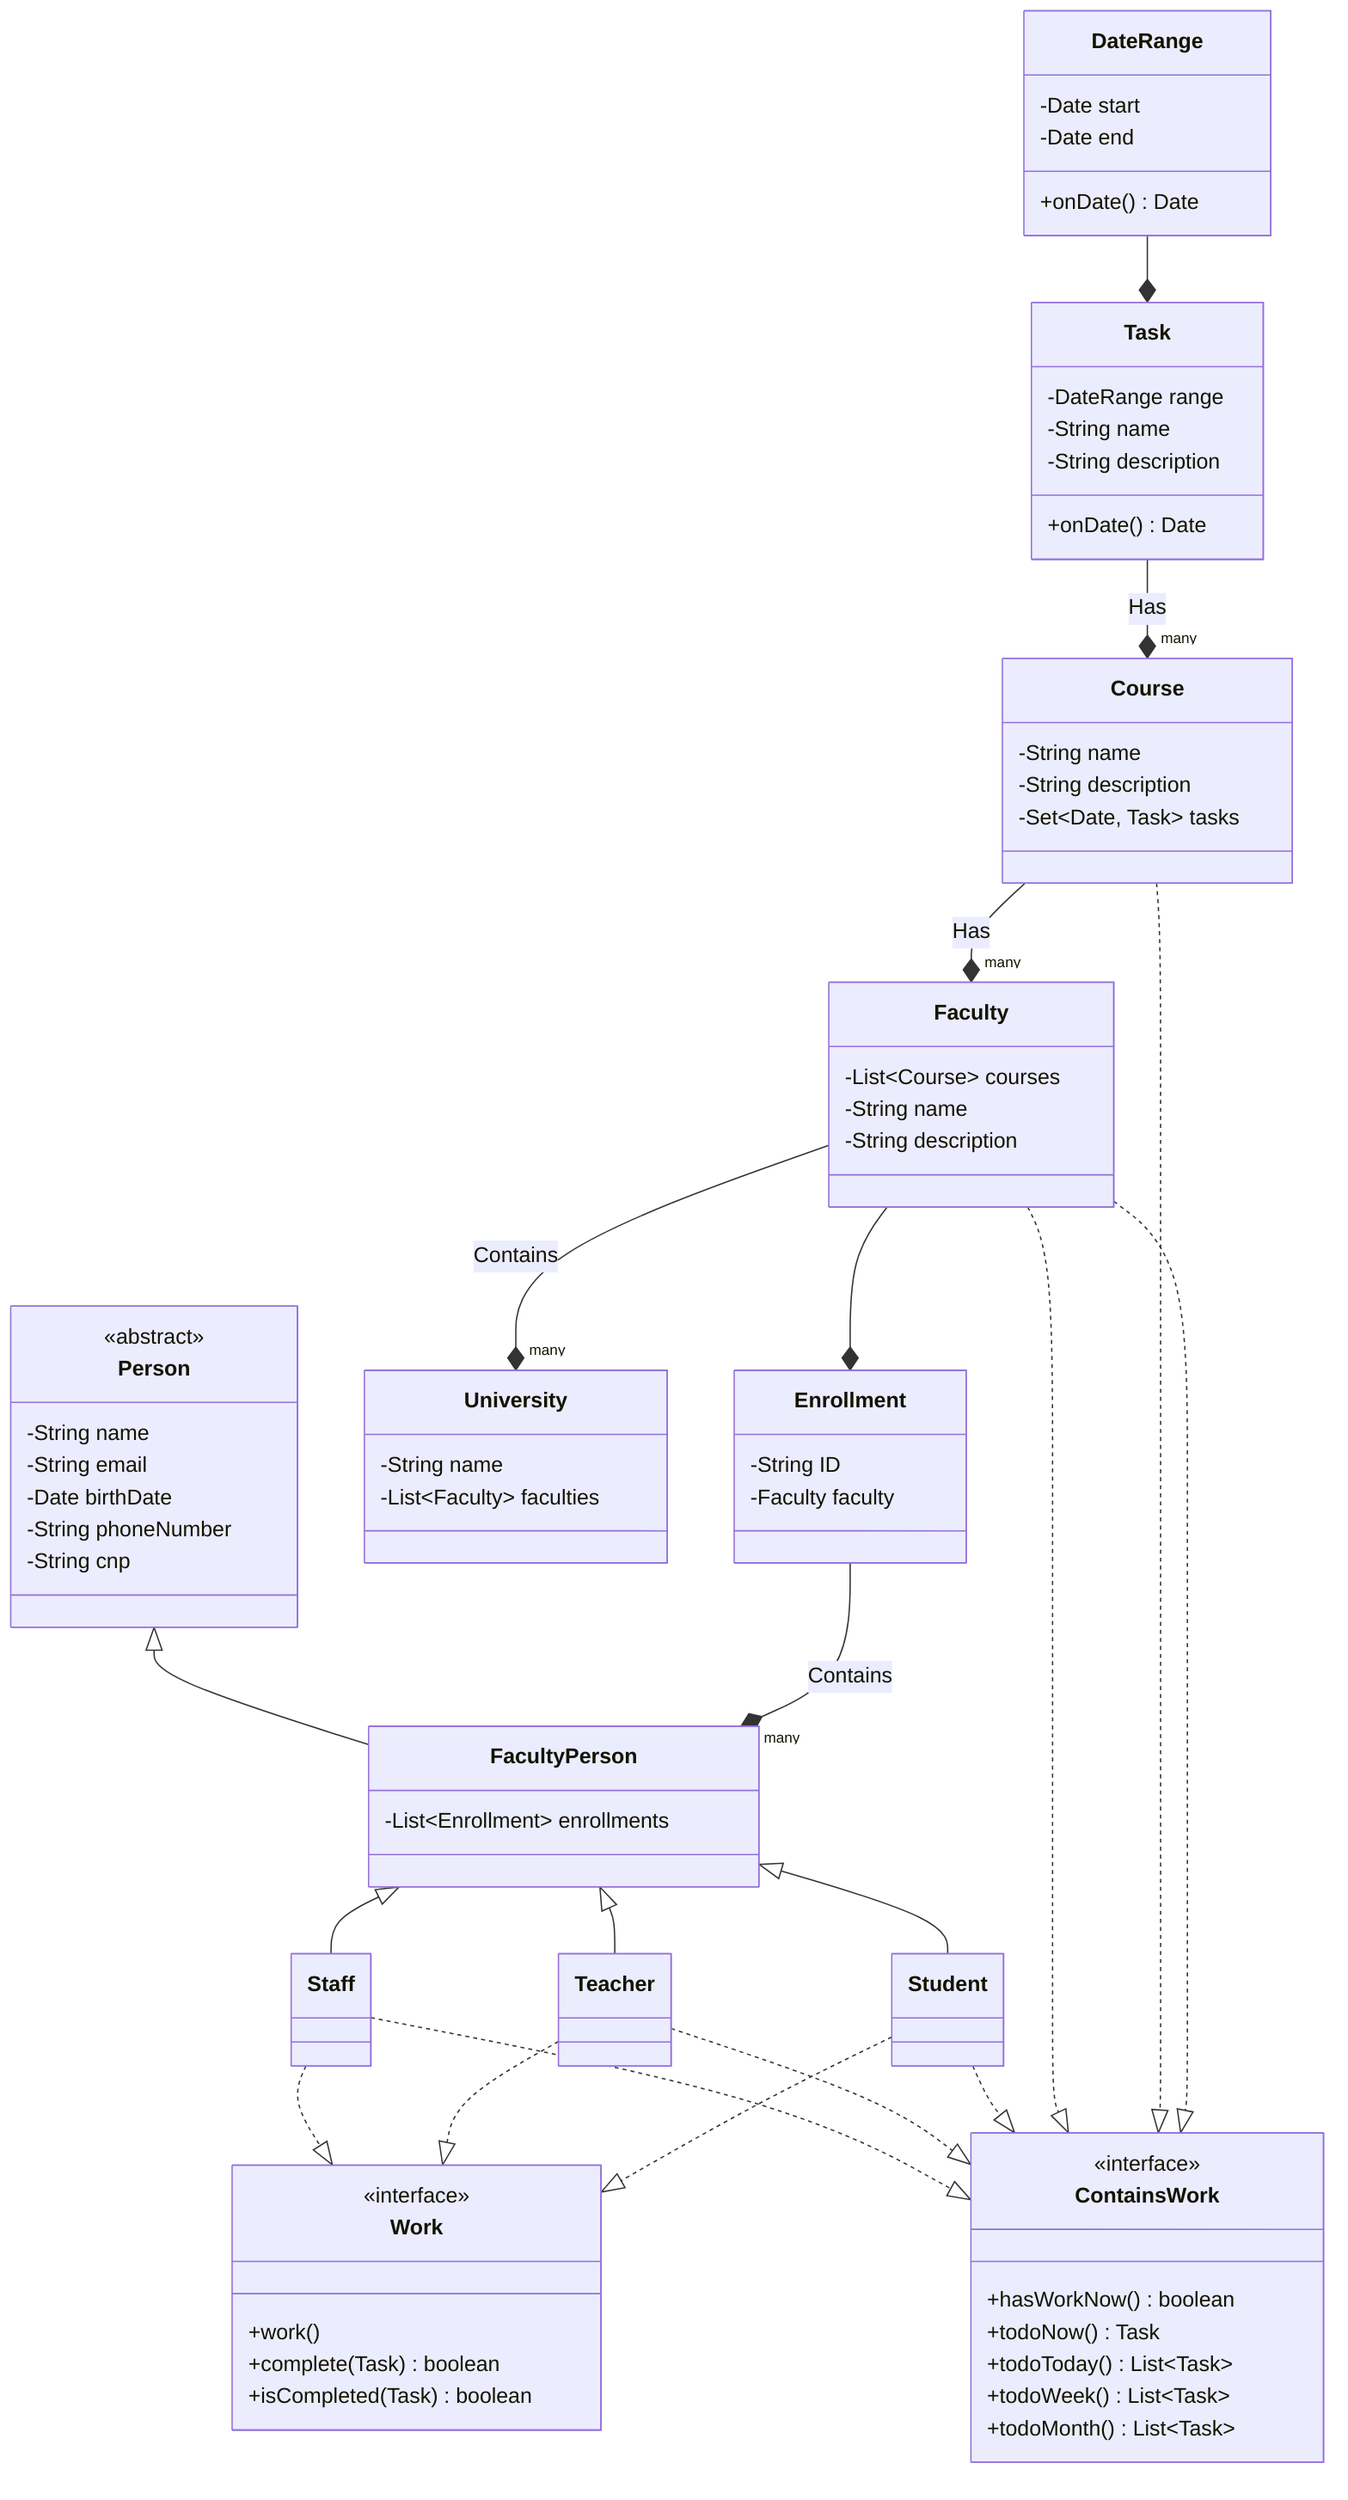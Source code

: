 classDiagram
  Enrollment --* "many" FacultyPerson : Contains
  Faculty --* Enrollment
  Faculty --* "many" University : Contains
  Course --* "many" Faculty : Has
  Task --* "many" Course : Has
  DateRange --* Task

  Faculty ..|> ContainsWork
  Course ..|> ContainsWork
  Faculty ..|> ContainsWork

  Person <|-- FacultyPerson
  FacultyPerson <|-- Student
  FacultyPerson <|-- Teacher
  FacultyPerson <|-- Staff

  Student ..|> ContainsWork
  Teacher ..|> ContainsWork
  Staff ..|> ContainsWork

  Student ..|> Work
  Teacher ..|> Work
  Staff ..|> Work


  class Person {
    <<abstract>>
    -String name
    -String email
    -Date birthDate
    -String phoneNumber
    -String cnp
  }
  class FacultyPerson {
    -List~Enrollment~ enrollments
  }
  class Work {
    <<interface>>
    +work()
    +complete(Task) boolean
    +isCompleted(Task) boolean
  }
  class ContainsWork {
    <<interface>>
    +hasWorkNow() boolean
    +todoNow() Task
    +todoToday() List~Task~
    +todoWeek() List~Task~
    +todoMonth() List~Task~
  }
  class Teacher {
  }
  class Staff {
  }
  class Student {
  }

  class Enrollment {
    -String ID
    -Faculty faculty
  }
  class University {
    -String name
    -List~Faculty~ faculties
  }
  class Faculty {
    -List~Course~ courses
    -String name
    -String description
  }
  class Course {
    -String name
    -String description
    -Set~Date, Task~ tasks
  }
  class Task {
    -DateRange range
    -String name
    -String description
    +onDate() Date
  }
  class DateRange {
    -Date start
    -Date end
    +onDate() Date
  }